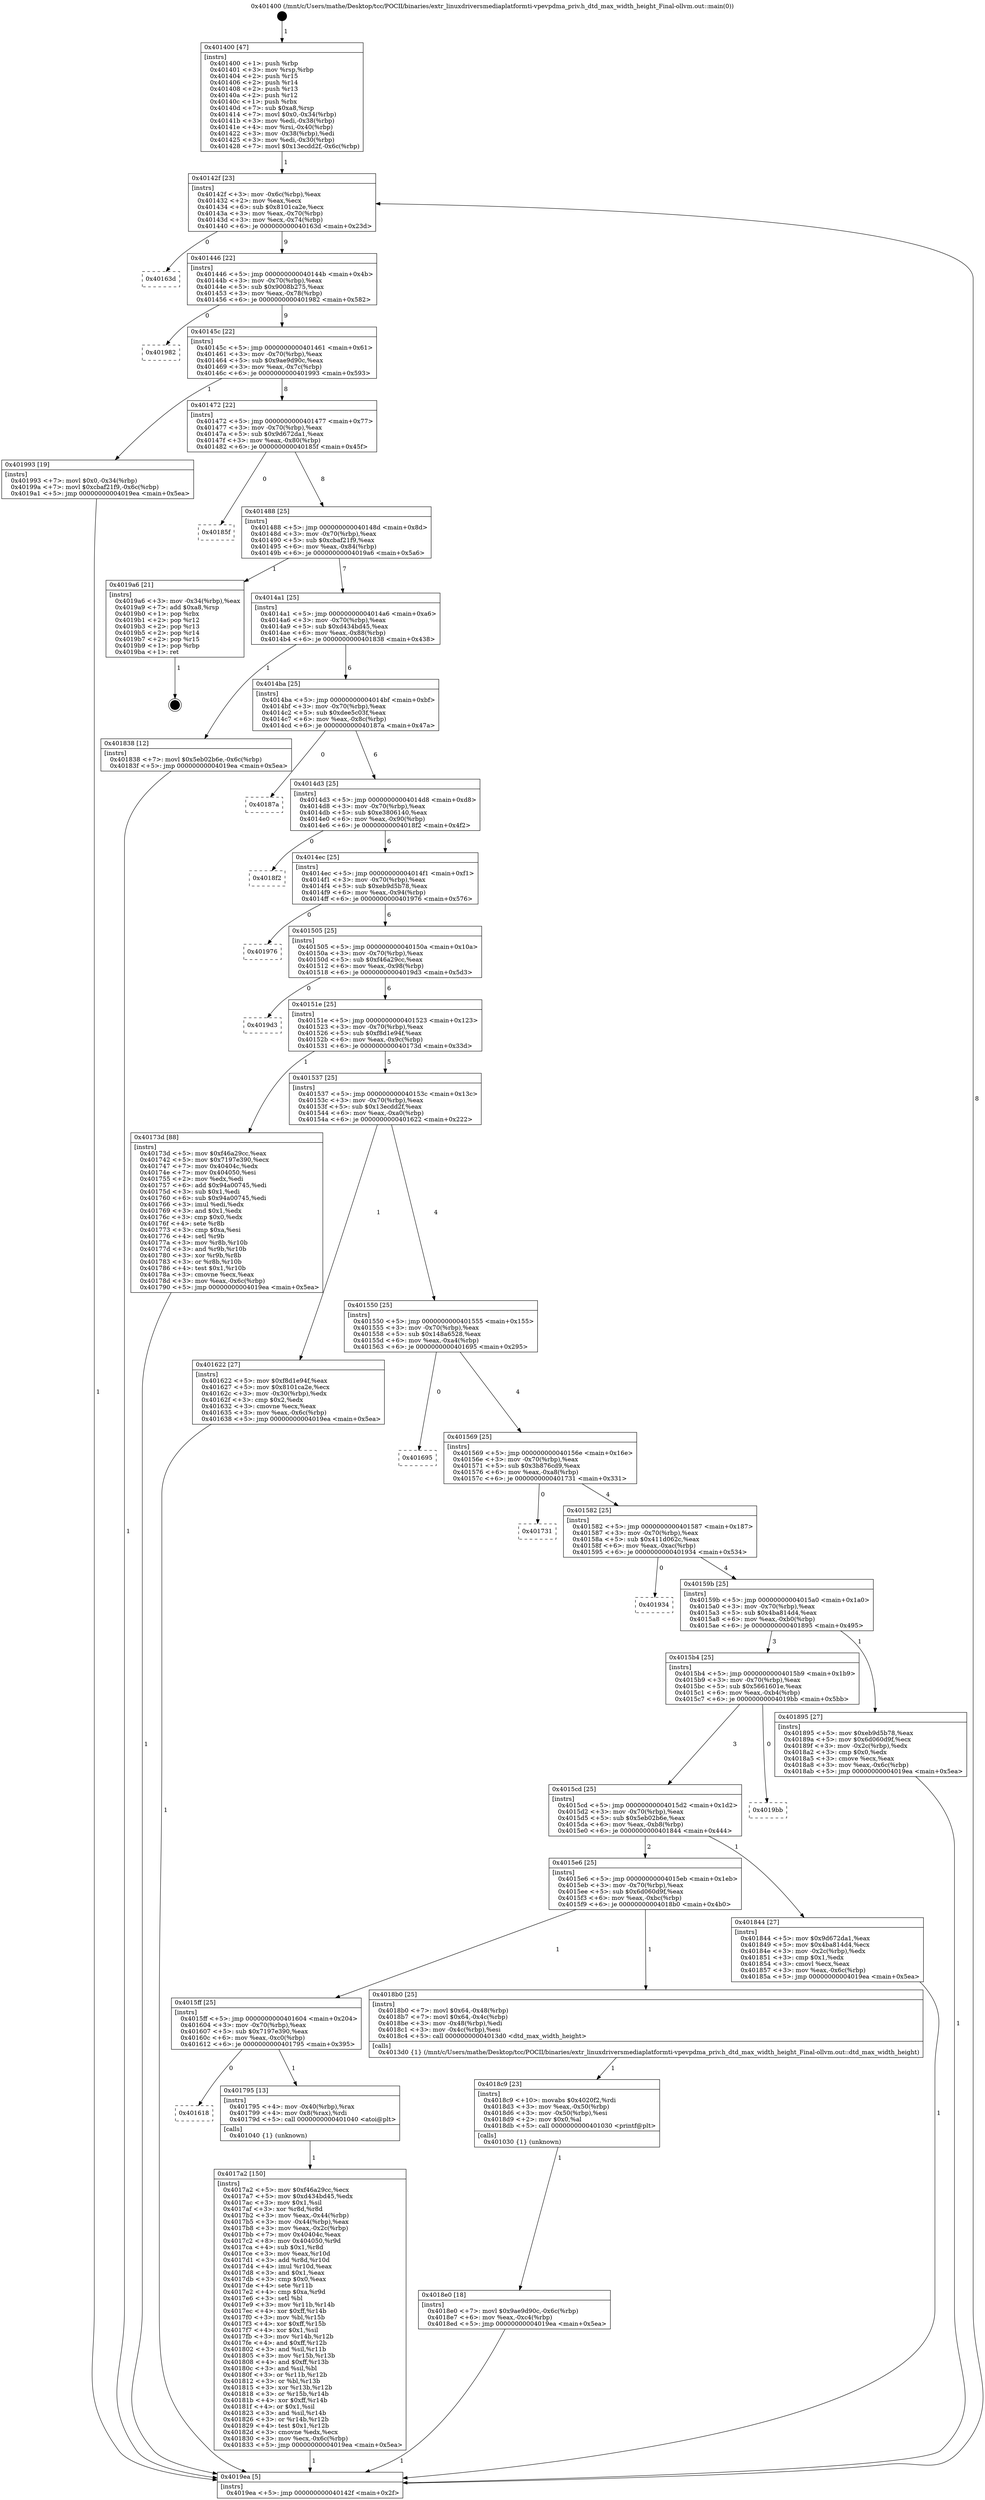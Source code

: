 digraph "0x401400" {
  label = "0x401400 (/mnt/c/Users/mathe/Desktop/tcc/POCII/binaries/extr_linuxdriversmediaplatformti-vpevpdma_priv.h_dtd_max_width_height_Final-ollvm.out::main(0))"
  labelloc = "t"
  node[shape=record]

  Entry [label="",width=0.3,height=0.3,shape=circle,fillcolor=black,style=filled]
  "0x40142f" [label="{
     0x40142f [23]\l
     | [instrs]\l
     &nbsp;&nbsp;0x40142f \<+3\>: mov -0x6c(%rbp),%eax\l
     &nbsp;&nbsp;0x401432 \<+2\>: mov %eax,%ecx\l
     &nbsp;&nbsp;0x401434 \<+6\>: sub $0x8101ca2e,%ecx\l
     &nbsp;&nbsp;0x40143a \<+3\>: mov %eax,-0x70(%rbp)\l
     &nbsp;&nbsp;0x40143d \<+3\>: mov %ecx,-0x74(%rbp)\l
     &nbsp;&nbsp;0x401440 \<+6\>: je 000000000040163d \<main+0x23d\>\l
  }"]
  "0x40163d" [label="{
     0x40163d\l
  }", style=dashed]
  "0x401446" [label="{
     0x401446 [22]\l
     | [instrs]\l
     &nbsp;&nbsp;0x401446 \<+5\>: jmp 000000000040144b \<main+0x4b\>\l
     &nbsp;&nbsp;0x40144b \<+3\>: mov -0x70(%rbp),%eax\l
     &nbsp;&nbsp;0x40144e \<+5\>: sub $0x9008b275,%eax\l
     &nbsp;&nbsp;0x401453 \<+3\>: mov %eax,-0x78(%rbp)\l
     &nbsp;&nbsp;0x401456 \<+6\>: je 0000000000401982 \<main+0x582\>\l
  }"]
  Exit [label="",width=0.3,height=0.3,shape=circle,fillcolor=black,style=filled,peripheries=2]
  "0x401982" [label="{
     0x401982\l
  }", style=dashed]
  "0x40145c" [label="{
     0x40145c [22]\l
     | [instrs]\l
     &nbsp;&nbsp;0x40145c \<+5\>: jmp 0000000000401461 \<main+0x61\>\l
     &nbsp;&nbsp;0x401461 \<+3\>: mov -0x70(%rbp),%eax\l
     &nbsp;&nbsp;0x401464 \<+5\>: sub $0x9ae9d90c,%eax\l
     &nbsp;&nbsp;0x401469 \<+3\>: mov %eax,-0x7c(%rbp)\l
     &nbsp;&nbsp;0x40146c \<+6\>: je 0000000000401993 \<main+0x593\>\l
  }"]
  "0x4018e0" [label="{
     0x4018e0 [18]\l
     | [instrs]\l
     &nbsp;&nbsp;0x4018e0 \<+7\>: movl $0x9ae9d90c,-0x6c(%rbp)\l
     &nbsp;&nbsp;0x4018e7 \<+6\>: mov %eax,-0xc4(%rbp)\l
     &nbsp;&nbsp;0x4018ed \<+5\>: jmp 00000000004019ea \<main+0x5ea\>\l
  }"]
  "0x401993" [label="{
     0x401993 [19]\l
     | [instrs]\l
     &nbsp;&nbsp;0x401993 \<+7\>: movl $0x0,-0x34(%rbp)\l
     &nbsp;&nbsp;0x40199a \<+7\>: movl $0xcbaf21f9,-0x6c(%rbp)\l
     &nbsp;&nbsp;0x4019a1 \<+5\>: jmp 00000000004019ea \<main+0x5ea\>\l
  }"]
  "0x401472" [label="{
     0x401472 [22]\l
     | [instrs]\l
     &nbsp;&nbsp;0x401472 \<+5\>: jmp 0000000000401477 \<main+0x77\>\l
     &nbsp;&nbsp;0x401477 \<+3\>: mov -0x70(%rbp),%eax\l
     &nbsp;&nbsp;0x40147a \<+5\>: sub $0x9d672da1,%eax\l
     &nbsp;&nbsp;0x40147f \<+3\>: mov %eax,-0x80(%rbp)\l
     &nbsp;&nbsp;0x401482 \<+6\>: je 000000000040185f \<main+0x45f\>\l
  }"]
  "0x4018c9" [label="{
     0x4018c9 [23]\l
     | [instrs]\l
     &nbsp;&nbsp;0x4018c9 \<+10\>: movabs $0x4020f2,%rdi\l
     &nbsp;&nbsp;0x4018d3 \<+3\>: mov %eax,-0x50(%rbp)\l
     &nbsp;&nbsp;0x4018d6 \<+3\>: mov -0x50(%rbp),%esi\l
     &nbsp;&nbsp;0x4018d9 \<+2\>: mov $0x0,%al\l
     &nbsp;&nbsp;0x4018db \<+5\>: call 0000000000401030 \<printf@plt\>\l
     | [calls]\l
     &nbsp;&nbsp;0x401030 \{1\} (unknown)\l
  }"]
  "0x40185f" [label="{
     0x40185f\l
  }", style=dashed]
  "0x401488" [label="{
     0x401488 [25]\l
     | [instrs]\l
     &nbsp;&nbsp;0x401488 \<+5\>: jmp 000000000040148d \<main+0x8d\>\l
     &nbsp;&nbsp;0x40148d \<+3\>: mov -0x70(%rbp),%eax\l
     &nbsp;&nbsp;0x401490 \<+5\>: sub $0xcbaf21f9,%eax\l
     &nbsp;&nbsp;0x401495 \<+6\>: mov %eax,-0x84(%rbp)\l
     &nbsp;&nbsp;0x40149b \<+6\>: je 00000000004019a6 \<main+0x5a6\>\l
  }"]
  "0x4017a2" [label="{
     0x4017a2 [150]\l
     | [instrs]\l
     &nbsp;&nbsp;0x4017a2 \<+5\>: mov $0xf46a29cc,%ecx\l
     &nbsp;&nbsp;0x4017a7 \<+5\>: mov $0xd434bd45,%edx\l
     &nbsp;&nbsp;0x4017ac \<+3\>: mov $0x1,%sil\l
     &nbsp;&nbsp;0x4017af \<+3\>: xor %r8d,%r8d\l
     &nbsp;&nbsp;0x4017b2 \<+3\>: mov %eax,-0x44(%rbp)\l
     &nbsp;&nbsp;0x4017b5 \<+3\>: mov -0x44(%rbp),%eax\l
     &nbsp;&nbsp;0x4017b8 \<+3\>: mov %eax,-0x2c(%rbp)\l
     &nbsp;&nbsp;0x4017bb \<+7\>: mov 0x40404c,%eax\l
     &nbsp;&nbsp;0x4017c2 \<+8\>: mov 0x404050,%r9d\l
     &nbsp;&nbsp;0x4017ca \<+4\>: sub $0x1,%r8d\l
     &nbsp;&nbsp;0x4017ce \<+3\>: mov %eax,%r10d\l
     &nbsp;&nbsp;0x4017d1 \<+3\>: add %r8d,%r10d\l
     &nbsp;&nbsp;0x4017d4 \<+4\>: imul %r10d,%eax\l
     &nbsp;&nbsp;0x4017d8 \<+3\>: and $0x1,%eax\l
     &nbsp;&nbsp;0x4017db \<+3\>: cmp $0x0,%eax\l
     &nbsp;&nbsp;0x4017de \<+4\>: sete %r11b\l
     &nbsp;&nbsp;0x4017e2 \<+4\>: cmp $0xa,%r9d\l
     &nbsp;&nbsp;0x4017e6 \<+3\>: setl %bl\l
     &nbsp;&nbsp;0x4017e9 \<+3\>: mov %r11b,%r14b\l
     &nbsp;&nbsp;0x4017ec \<+4\>: xor $0xff,%r14b\l
     &nbsp;&nbsp;0x4017f0 \<+3\>: mov %bl,%r15b\l
     &nbsp;&nbsp;0x4017f3 \<+4\>: xor $0xff,%r15b\l
     &nbsp;&nbsp;0x4017f7 \<+4\>: xor $0x1,%sil\l
     &nbsp;&nbsp;0x4017fb \<+3\>: mov %r14b,%r12b\l
     &nbsp;&nbsp;0x4017fe \<+4\>: and $0xff,%r12b\l
     &nbsp;&nbsp;0x401802 \<+3\>: and %sil,%r11b\l
     &nbsp;&nbsp;0x401805 \<+3\>: mov %r15b,%r13b\l
     &nbsp;&nbsp;0x401808 \<+4\>: and $0xff,%r13b\l
     &nbsp;&nbsp;0x40180c \<+3\>: and %sil,%bl\l
     &nbsp;&nbsp;0x40180f \<+3\>: or %r11b,%r12b\l
     &nbsp;&nbsp;0x401812 \<+3\>: or %bl,%r13b\l
     &nbsp;&nbsp;0x401815 \<+3\>: xor %r13b,%r12b\l
     &nbsp;&nbsp;0x401818 \<+3\>: or %r15b,%r14b\l
     &nbsp;&nbsp;0x40181b \<+4\>: xor $0xff,%r14b\l
     &nbsp;&nbsp;0x40181f \<+4\>: or $0x1,%sil\l
     &nbsp;&nbsp;0x401823 \<+3\>: and %sil,%r14b\l
     &nbsp;&nbsp;0x401826 \<+3\>: or %r14b,%r12b\l
     &nbsp;&nbsp;0x401829 \<+4\>: test $0x1,%r12b\l
     &nbsp;&nbsp;0x40182d \<+3\>: cmovne %edx,%ecx\l
     &nbsp;&nbsp;0x401830 \<+3\>: mov %ecx,-0x6c(%rbp)\l
     &nbsp;&nbsp;0x401833 \<+5\>: jmp 00000000004019ea \<main+0x5ea\>\l
  }"]
  "0x4019a6" [label="{
     0x4019a6 [21]\l
     | [instrs]\l
     &nbsp;&nbsp;0x4019a6 \<+3\>: mov -0x34(%rbp),%eax\l
     &nbsp;&nbsp;0x4019a9 \<+7\>: add $0xa8,%rsp\l
     &nbsp;&nbsp;0x4019b0 \<+1\>: pop %rbx\l
     &nbsp;&nbsp;0x4019b1 \<+2\>: pop %r12\l
     &nbsp;&nbsp;0x4019b3 \<+2\>: pop %r13\l
     &nbsp;&nbsp;0x4019b5 \<+2\>: pop %r14\l
     &nbsp;&nbsp;0x4019b7 \<+2\>: pop %r15\l
     &nbsp;&nbsp;0x4019b9 \<+1\>: pop %rbp\l
     &nbsp;&nbsp;0x4019ba \<+1\>: ret\l
  }"]
  "0x4014a1" [label="{
     0x4014a1 [25]\l
     | [instrs]\l
     &nbsp;&nbsp;0x4014a1 \<+5\>: jmp 00000000004014a6 \<main+0xa6\>\l
     &nbsp;&nbsp;0x4014a6 \<+3\>: mov -0x70(%rbp),%eax\l
     &nbsp;&nbsp;0x4014a9 \<+5\>: sub $0xd434bd45,%eax\l
     &nbsp;&nbsp;0x4014ae \<+6\>: mov %eax,-0x88(%rbp)\l
     &nbsp;&nbsp;0x4014b4 \<+6\>: je 0000000000401838 \<main+0x438\>\l
  }"]
  "0x401618" [label="{
     0x401618\l
  }", style=dashed]
  "0x401838" [label="{
     0x401838 [12]\l
     | [instrs]\l
     &nbsp;&nbsp;0x401838 \<+7\>: movl $0x5eb02b6e,-0x6c(%rbp)\l
     &nbsp;&nbsp;0x40183f \<+5\>: jmp 00000000004019ea \<main+0x5ea\>\l
  }"]
  "0x4014ba" [label="{
     0x4014ba [25]\l
     | [instrs]\l
     &nbsp;&nbsp;0x4014ba \<+5\>: jmp 00000000004014bf \<main+0xbf\>\l
     &nbsp;&nbsp;0x4014bf \<+3\>: mov -0x70(%rbp),%eax\l
     &nbsp;&nbsp;0x4014c2 \<+5\>: sub $0xdee5c03f,%eax\l
     &nbsp;&nbsp;0x4014c7 \<+6\>: mov %eax,-0x8c(%rbp)\l
     &nbsp;&nbsp;0x4014cd \<+6\>: je 000000000040187a \<main+0x47a\>\l
  }"]
  "0x401795" [label="{
     0x401795 [13]\l
     | [instrs]\l
     &nbsp;&nbsp;0x401795 \<+4\>: mov -0x40(%rbp),%rax\l
     &nbsp;&nbsp;0x401799 \<+4\>: mov 0x8(%rax),%rdi\l
     &nbsp;&nbsp;0x40179d \<+5\>: call 0000000000401040 \<atoi@plt\>\l
     | [calls]\l
     &nbsp;&nbsp;0x401040 \{1\} (unknown)\l
  }"]
  "0x40187a" [label="{
     0x40187a\l
  }", style=dashed]
  "0x4014d3" [label="{
     0x4014d3 [25]\l
     | [instrs]\l
     &nbsp;&nbsp;0x4014d3 \<+5\>: jmp 00000000004014d8 \<main+0xd8\>\l
     &nbsp;&nbsp;0x4014d8 \<+3\>: mov -0x70(%rbp),%eax\l
     &nbsp;&nbsp;0x4014db \<+5\>: sub $0xe3806140,%eax\l
     &nbsp;&nbsp;0x4014e0 \<+6\>: mov %eax,-0x90(%rbp)\l
     &nbsp;&nbsp;0x4014e6 \<+6\>: je 00000000004018f2 \<main+0x4f2\>\l
  }"]
  "0x4015ff" [label="{
     0x4015ff [25]\l
     | [instrs]\l
     &nbsp;&nbsp;0x4015ff \<+5\>: jmp 0000000000401604 \<main+0x204\>\l
     &nbsp;&nbsp;0x401604 \<+3\>: mov -0x70(%rbp),%eax\l
     &nbsp;&nbsp;0x401607 \<+5\>: sub $0x7197e390,%eax\l
     &nbsp;&nbsp;0x40160c \<+6\>: mov %eax,-0xc0(%rbp)\l
     &nbsp;&nbsp;0x401612 \<+6\>: je 0000000000401795 \<main+0x395\>\l
  }"]
  "0x4018f2" [label="{
     0x4018f2\l
  }", style=dashed]
  "0x4014ec" [label="{
     0x4014ec [25]\l
     | [instrs]\l
     &nbsp;&nbsp;0x4014ec \<+5\>: jmp 00000000004014f1 \<main+0xf1\>\l
     &nbsp;&nbsp;0x4014f1 \<+3\>: mov -0x70(%rbp),%eax\l
     &nbsp;&nbsp;0x4014f4 \<+5\>: sub $0xeb9d5b78,%eax\l
     &nbsp;&nbsp;0x4014f9 \<+6\>: mov %eax,-0x94(%rbp)\l
     &nbsp;&nbsp;0x4014ff \<+6\>: je 0000000000401976 \<main+0x576\>\l
  }"]
  "0x4018b0" [label="{
     0x4018b0 [25]\l
     | [instrs]\l
     &nbsp;&nbsp;0x4018b0 \<+7\>: movl $0x64,-0x48(%rbp)\l
     &nbsp;&nbsp;0x4018b7 \<+7\>: movl $0x64,-0x4c(%rbp)\l
     &nbsp;&nbsp;0x4018be \<+3\>: mov -0x48(%rbp),%edi\l
     &nbsp;&nbsp;0x4018c1 \<+3\>: mov -0x4c(%rbp),%esi\l
     &nbsp;&nbsp;0x4018c4 \<+5\>: call 00000000004013d0 \<dtd_max_width_height\>\l
     | [calls]\l
     &nbsp;&nbsp;0x4013d0 \{1\} (/mnt/c/Users/mathe/Desktop/tcc/POCII/binaries/extr_linuxdriversmediaplatformti-vpevpdma_priv.h_dtd_max_width_height_Final-ollvm.out::dtd_max_width_height)\l
  }"]
  "0x401976" [label="{
     0x401976\l
  }", style=dashed]
  "0x401505" [label="{
     0x401505 [25]\l
     | [instrs]\l
     &nbsp;&nbsp;0x401505 \<+5\>: jmp 000000000040150a \<main+0x10a\>\l
     &nbsp;&nbsp;0x40150a \<+3\>: mov -0x70(%rbp),%eax\l
     &nbsp;&nbsp;0x40150d \<+5\>: sub $0xf46a29cc,%eax\l
     &nbsp;&nbsp;0x401512 \<+6\>: mov %eax,-0x98(%rbp)\l
     &nbsp;&nbsp;0x401518 \<+6\>: je 00000000004019d3 \<main+0x5d3\>\l
  }"]
  "0x4015e6" [label="{
     0x4015e6 [25]\l
     | [instrs]\l
     &nbsp;&nbsp;0x4015e6 \<+5\>: jmp 00000000004015eb \<main+0x1eb\>\l
     &nbsp;&nbsp;0x4015eb \<+3\>: mov -0x70(%rbp),%eax\l
     &nbsp;&nbsp;0x4015ee \<+5\>: sub $0x6d060d9f,%eax\l
     &nbsp;&nbsp;0x4015f3 \<+6\>: mov %eax,-0xbc(%rbp)\l
     &nbsp;&nbsp;0x4015f9 \<+6\>: je 00000000004018b0 \<main+0x4b0\>\l
  }"]
  "0x4019d3" [label="{
     0x4019d3\l
  }", style=dashed]
  "0x40151e" [label="{
     0x40151e [25]\l
     | [instrs]\l
     &nbsp;&nbsp;0x40151e \<+5\>: jmp 0000000000401523 \<main+0x123\>\l
     &nbsp;&nbsp;0x401523 \<+3\>: mov -0x70(%rbp),%eax\l
     &nbsp;&nbsp;0x401526 \<+5\>: sub $0xf8d1e94f,%eax\l
     &nbsp;&nbsp;0x40152b \<+6\>: mov %eax,-0x9c(%rbp)\l
     &nbsp;&nbsp;0x401531 \<+6\>: je 000000000040173d \<main+0x33d\>\l
  }"]
  "0x401844" [label="{
     0x401844 [27]\l
     | [instrs]\l
     &nbsp;&nbsp;0x401844 \<+5\>: mov $0x9d672da1,%eax\l
     &nbsp;&nbsp;0x401849 \<+5\>: mov $0x4ba814d4,%ecx\l
     &nbsp;&nbsp;0x40184e \<+3\>: mov -0x2c(%rbp),%edx\l
     &nbsp;&nbsp;0x401851 \<+3\>: cmp $0x1,%edx\l
     &nbsp;&nbsp;0x401854 \<+3\>: cmovl %ecx,%eax\l
     &nbsp;&nbsp;0x401857 \<+3\>: mov %eax,-0x6c(%rbp)\l
     &nbsp;&nbsp;0x40185a \<+5\>: jmp 00000000004019ea \<main+0x5ea\>\l
  }"]
  "0x40173d" [label="{
     0x40173d [88]\l
     | [instrs]\l
     &nbsp;&nbsp;0x40173d \<+5\>: mov $0xf46a29cc,%eax\l
     &nbsp;&nbsp;0x401742 \<+5\>: mov $0x7197e390,%ecx\l
     &nbsp;&nbsp;0x401747 \<+7\>: mov 0x40404c,%edx\l
     &nbsp;&nbsp;0x40174e \<+7\>: mov 0x404050,%esi\l
     &nbsp;&nbsp;0x401755 \<+2\>: mov %edx,%edi\l
     &nbsp;&nbsp;0x401757 \<+6\>: add $0x94a00745,%edi\l
     &nbsp;&nbsp;0x40175d \<+3\>: sub $0x1,%edi\l
     &nbsp;&nbsp;0x401760 \<+6\>: sub $0x94a00745,%edi\l
     &nbsp;&nbsp;0x401766 \<+3\>: imul %edi,%edx\l
     &nbsp;&nbsp;0x401769 \<+3\>: and $0x1,%edx\l
     &nbsp;&nbsp;0x40176c \<+3\>: cmp $0x0,%edx\l
     &nbsp;&nbsp;0x40176f \<+4\>: sete %r8b\l
     &nbsp;&nbsp;0x401773 \<+3\>: cmp $0xa,%esi\l
     &nbsp;&nbsp;0x401776 \<+4\>: setl %r9b\l
     &nbsp;&nbsp;0x40177a \<+3\>: mov %r8b,%r10b\l
     &nbsp;&nbsp;0x40177d \<+3\>: and %r9b,%r10b\l
     &nbsp;&nbsp;0x401780 \<+3\>: xor %r9b,%r8b\l
     &nbsp;&nbsp;0x401783 \<+3\>: or %r8b,%r10b\l
     &nbsp;&nbsp;0x401786 \<+4\>: test $0x1,%r10b\l
     &nbsp;&nbsp;0x40178a \<+3\>: cmovne %ecx,%eax\l
     &nbsp;&nbsp;0x40178d \<+3\>: mov %eax,-0x6c(%rbp)\l
     &nbsp;&nbsp;0x401790 \<+5\>: jmp 00000000004019ea \<main+0x5ea\>\l
  }"]
  "0x401537" [label="{
     0x401537 [25]\l
     | [instrs]\l
     &nbsp;&nbsp;0x401537 \<+5\>: jmp 000000000040153c \<main+0x13c\>\l
     &nbsp;&nbsp;0x40153c \<+3\>: mov -0x70(%rbp),%eax\l
     &nbsp;&nbsp;0x40153f \<+5\>: sub $0x13ecdd2f,%eax\l
     &nbsp;&nbsp;0x401544 \<+6\>: mov %eax,-0xa0(%rbp)\l
     &nbsp;&nbsp;0x40154a \<+6\>: je 0000000000401622 \<main+0x222\>\l
  }"]
  "0x4015cd" [label="{
     0x4015cd [25]\l
     | [instrs]\l
     &nbsp;&nbsp;0x4015cd \<+5\>: jmp 00000000004015d2 \<main+0x1d2\>\l
     &nbsp;&nbsp;0x4015d2 \<+3\>: mov -0x70(%rbp),%eax\l
     &nbsp;&nbsp;0x4015d5 \<+5\>: sub $0x5eb02b6e,%eax\l
     &nbsp;&nbsp;0x4015da \<+6\>: mov %eax,-0xb8(%rbp)\l
     &nbsp;&nbsp;0x4015e0 \<+6\>: je 0000000000401844 \<main+0x444\>\l
  }"]
  "0x401622" [label="{
     0x401622 [27]\l
     | [instrs]\l
     &nbsp;&nbsp;0x401622 \<+5\>: mov $0xf8d1e94f,%eax\l
     &nbsp;&nbsp;0x401627 \<+5\>: mov $0x8101ca2e,%ecx\l
     &nbsp;&nbsp;0x40162c \<+3\>: mov -0x30(%rbp),%edx\l
     &nbsp;&nbsp;0x40162f \<+3\>: cmp $0x2,%edx\l
     &nbsp;&nbsp;0x401632 \<+3\>: cmovne %ecx,%eax\l
     &nbsp;&nbsp;0x401635 \<+3\>: mov %eax,-0x6c(%rbp)\l
     &nbsp;&nbsp;0x401638 \<+5\>: jmp 00000000004019ea \<main+0x5ea\>\l
  }"]
  "0x401550" [label="{
     0x401550 [25]\l
     | [instrs]\l
     &nbsp;&nbsp;0x401550 \<+5\>: jmp 0000000000401555 \<main+0x155\>\l
     &nbsp;&nbsp;0x401555 \<+3\>: mov -0x70(%rbp),%eax\l
     &nbsp;&nbsp;0x401558 \<+5\>: sub $0x148a6528,%eax\l
     &nbsp;&nbsp;0x40155d \<+6\>: mov %eax,-0xa4(%rbp)\l
     &nbsp;&nbsp;0x401563 \<+6\>: je 0000000000401695 \<main+0x295\>\l
  }"]
  "0x4019ea" [label="{
     0x4019ea [5]\l
     | [instrs]\l
     &nbsp;&nbsp;0x4019ea \<+5\>: jmp 000000000040142f \<main+0x2f\>\l
  }"]
  "0x401400" [label="{
     0x401400 [47]\l
     | [instrs]\l
     &nbsp;&nbsp;0x401400 \<+1\>: push %rbp\l
     &nbsp;&nbsp;0x401401 \<+3\>: mov %rsp,%rbp\l
     &nbsp;&nbsp;0x401404 \<+2\>: push %r15\l
     &nbsp;&nbsp;0x401406 \<+2\>: push %r14\l
     &nbsp;&nbsp;0x401408 \<+2\>: push %r13\l
     &nbsp;&nbsp;0x40140a \<+2\>: push %r12\l
     &nbsp;&nbsp;0x40140c \<+1\>: push %rbx\l
     &nbsp;&nbsp;0x40140d \<+7\>: sub $0xa8,%rsp\l
     &nbsp;&nbsp;0x401414 \<+7\>: movl $0x0,-0x34(%rbp)\l
     &nbsp;&nbsp;0x40141b \<+3\>: mov %edi,-0x38(%rbp)\l
     &nbsp;&nbsp;0x40141e \<+4\>: mov %rsi,-0x40(%rbp)\l
     &nbsp;&nbsp;0x401422 \<+3\>: mov -0x38(%rbp),%edi\l
     &nbsp;&nbsp;0x401425 \<+3\>: mov %edi,-0x30(%rbp)\l
     &nbsp;&nbsp;0x401428 \<+7\>: movl $0x13ecdd2f,-0x6c(%rbp)\l
  }"]
  "0x4019bb" [label="{
     0x4019bb\l
  }", style=dashed]
  "0x401695" [label="{
     0x401695\l
  }", style=dashed]
  "0x401569" [label="{
     0x401569 [25]\l
     | [instrs]\l
     &nbsp;&nbsp;0x401569 \<+5\>: jmp 000000000040156e \<main+0x16e\>\l
     &nbsp;&nbsp;0x40156e \<+3\>: mov -0x70(%rbp),%eax\l
     &nbsp;&nbsp;0x401571 \<+5\>: sub $0x3b876cd9,%eax\l
     &nbsp;&nbsp;0x401576 \<+6\>: mov %eax,-0xa8(%rbp)\l
     &nbsp;&nbsp;0x40157c \<+6\>: je 0000000000401731 \<main+0x331\>\l
  }"]
  "0x4015b4" [label="{
     0x4015b4 [25]\l
     | [instrs]\l
     &nbsp;&nbsp;0x4015b4 \<+5\>: jmp 00000000004015b9 \<main+0x1b9\>\l
     &nbsp;&nbsp;0x4015b9 \<+3\>: mov -0x70(%rbp),%eax\l
     &nbsp;&nbsp;0x4015bc \<+5\>: sub $0x5661601e,%eax\l
     &nbsp;&nbsp;0x4015c1 \<+6\>: mov %eax,-0xb4(%rbp)\l
     &nbsp;&nbsp;0x4015c7 \<+6\>: je 00000000004019bb \<main+0x5bb\>\l
  }"]
  "0x401731" [label="{
     0x401731\l
  }", style=dashed]
  "0x401582" [label="{
     0x401582 [25]\l
     | [instrs]\l
     &nbsp;&nbsp;0x401582 \<+5\>: jmp 0000000000401587 \<main+0x187\>\l
     &nbsp;&nbsp;0x401587 \<+3\>: mov -0x70(%rbp),%eax\l
     &nbsp;&nbsp;0x40158a \<+5\>: sub $0x411d062c,%eax\l
     &nbsp;&nbsp;0x40158f \<+6\>: mov %eax,-0xac(%rbp)\l
     &nbsp;&nbsp;0x401595 \<+6\>: je 0000000000401934 \<main+0x534\>\l
  }"]
  "0x401895" [label="{
     0x401895 [27]\l
     | [instrs]\l
     &nbsp;&nbsp;0x401895 \<+5\>: mov $0xeb9d5b78,%eax\l
     &nbsp;&nbsp;0x40189a \<+5\>: mov $0x6d060d9f,%ecx\l
     &nbsp;&nbsp;0x40189f \<+3\>: mov -0x2c(%rbp),%edx\l
     &nbsp;&nbsp;0x4018a2 \<+3\>: cmp $0x0,%edx\l
     &nbsp;&nbsp;0x4018a5 \<+3\>: cmove %ecx,%eax\l
     &nbsp;&nbsp;0x4018a8 \<+3\>: mov %eax,-0x6c(%rbp)\l
     &nbsp;&nbsp;0x4018ab \<+5\>: jmp 00000000004019ea \<main+0x5ea\>\l
  }"]
  "0x401934" [label="{
     0x401934\l
  }", style=dashed]
  "0x40159b" [label="{
     0x40159b [25]\l
     | [instrs]\l
     &nbsp;&nbsp;0x40159b \<+5\>: jmp 00000000004015a0 \<main+0x1a0\>\l
     &nbsp;&nbsp;0x4015a0 \<+3\>: mov -0x70(%rbp),%eax\l
     &nbsp;&nbsp;0x4015a3 \<+5\>: sub $0x4ba814d4,%eax\l
     &nbsp;&nbsp;0x4015a8 \<+6\>: mov %eax,-0xb0(%rbp)\l
     &nbsp;&nbsp;0x4015ae \<+6\>: je 0000000000401895 \<main+0x495\>\l
  }"]
  Entry -> "0x401400" [label=" 1"]
  "0x40142f" -> "0x40163d" [label=" 0"]
  "0x40142f" -> "0x401446" [label=" 9"]
  "0x4019a6" -> Exit [label=" 1"]
  "0x401446" -> "0x401982" [label=" 0"]
  "0x401446" -> "0x40145c" [label=" 9"]
  "0x401993" -> "0x4019ea" [label=" 1"]
  "0x40145c" -> "0x401993" [label=" 1"]
  "0x40145c" -> "0x401472" [label=" 8"]
  "0x4018e0" -> "0x4019ea" [label=" 1"]
  "0x401472" -> "0x40185f" [label=" 0"]
  "0x401472" -> "0x401488" [label=" 8"]
  "0x4018c9" -> "0x4018e0" [label=" 1"]
  "0x401488" -> "0x4019a6" [label=" 1"]
  "0x401488" -> "0x4014a1" [label=" 7"]
  "0x4018b0" -> "0x4018c9" [label=" 1"]
  "0x4014a1" -> "0x401838" [label=" 1"]
  "0x4014a1" -> "0x4014ba" [label=" 6"]
  "0x401895" -> "0x4019ea" [label=" 1"]
  "0x4014ba" -> "0x40187a" [label=" 0"]
  "0x4014ba" -> "0x4014d3" [label=" 6"]
  "0x401844" -> "0x4019ea" [label=" 1"]
  "0x4014d3" -> "0x4018f2" [label=" 0"]
  "0x4014d3" -> "0x4014ec" [label=" 6"]
  "0x4017a2" -> "0x4019ea" [label=" 1"]
  "0x4014ec" -> "0x401976" [label=" 0"]
  "0x4014ec" -> "0x401505" [label=" 6"]
  "0x401795" -> "0x4017a2" [label=" 1"]
  "0x401505" -> "0x4019d3" [label=" 0"]
  "0x401505" -> "0x40151e" [label=" 6"]
  "0x4015ff" -> "0x401795" [label=" 1"]
  "0x40151e" -> "0x40173d" [label=" 1"]
  "0x40151e" -> "0x401537" [label=" 5"]
  "0x401838" -> "0x4019ea" [label=" 1"]
  "0x401537" -> "0x401622" [label=" 1"]
  "0x401537" -> "0x401550" [label=" 4"]
  "0x401622" -> "0x4019ea" [label=" 1"]
  "0x401400" -> "0x40142f" [label=" 1"]
  "0x4019ea" -> "0x40142f" [label=" 8"]
  "0x40173d" -> "0x4019ea" [label=" 1"]
  "0x4015e6" -> "0x4018b0" [label=" 1"]
  "0x401550" -> "0x401695" [label=" 0"]
  "0x401550" -> "0x401569" [label=" 4"]
  "0x4015ff" -> "0x401618" [label=" 0"]
  "0x401569" -> "0x401731" [label=" 0"]
  "0x401569" -> "0x401582" [label=" 4"]
  "0x4015cd" -> "0x401844" [label=" 1"]
  "0x401582" -> "0x401934" [label=" 0"]
  "0x401582" -> "0x40159b" [label=" 4"]
  "0x4015e6" -> "0x4015ff" [label=" 1"]
  "0x40159b" -> "0x401895" [label=" 1"]
  "0x40159b" -> "0x4015b4" [label=" 3"]
  "0x4015cd" -> "0x4015e6" [label=" 2"]
  "0x4015b4" -> "0x4019bb" [label=" 0"]
  "0x4015b4" -> "0x4015cd" [label=" 3"]
}
